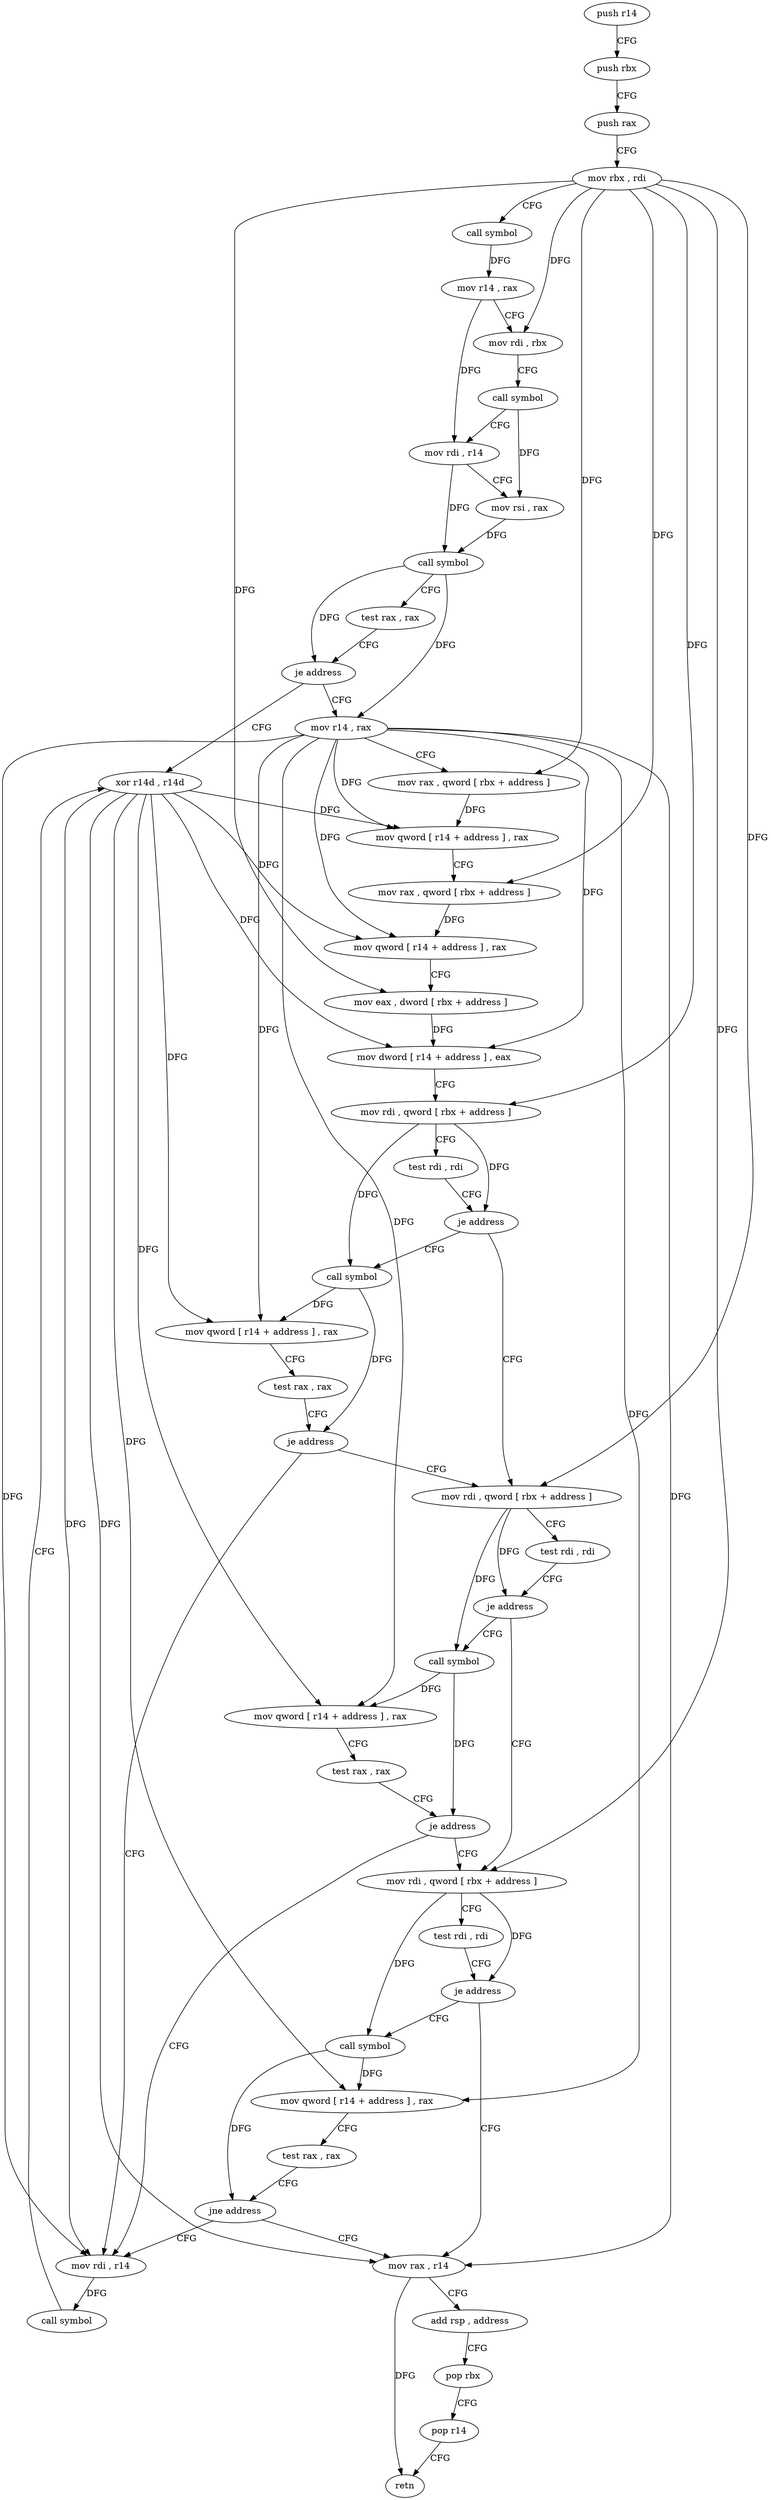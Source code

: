 digraph "func" {
"79968" [label = "push r14" ]
"79970" [label = "push rbx" ]
"79971" [label = "push rax" ]
"79972" [label = "mov rbx , rdi" ]
"79975" [label = "call symbol" ]
"79980" [label = "mov r14 , rax" ]
"79983" [label = "mov rdi , rbx" ]
"79986" [label = "call symbol" ]
"79991" [label = "mov rdi , r14" ]
"79994" [label = "mov rsi , rax" ]
"79997" [label = "call symbol" ]
"80002" [label = "test rax , rax" ]
"80005" [label = "je address" ]
"80110" [label = "xor r14d , r14d" ]
"80007" [label = "mov r14 , rax" ]
"80113" [label = "mov rax , r14" ]
"80010" [label = "mov rax , qword [ rbx + address ]" ]
"80014" [label = "mov qword [ r14 + address ] , rax" ]
"80018" [label = "mov rax , qword [ rbx + address ]" ]
"80022" [label = "mov qword [ r14 + address ] , rax" ]
"80026" [label = "mov eax , dword [ rbx + address ]" ]
"80029" [label = "mov dword [ r14 + address ] , eax" ]
"80033" [label = "mov rdi , qword [ rbx + address ]" ]
"80037" [label = "test rdi , rdi" ]
"80040" [label = "je address" ]
"80056" [label = "mov rdi , qword [ rbx + address ]" ]
"80042" [label = "call symbol" ]
"80060" [label = "test rdi , rdi" ]
"80063" [label = "je address" ]
"80079" [label = "mov rdi , qword [ rbx + address ]" ]
"80065" [label = "call symbol" ]
"80047" [label = "mov qword [ r14 + address ] , rax" ]
"80051" [label = "test rax , rax" ]
"80054" [label = "je address" ]
"80102" [label = "mov rdi , r14" ]
"80083" [label = "test rdi , rdi" ]
"80086" [label = "je address" ]
"80088" [label = "call symbol" ]
"80070" [label = "mov qword [ r14 + address ] , rax" ]
"80074" [label = "test rax , rax" ]
"80077" [label = "je address" ]
"80105" [label = "call symbol" ]
"80116" [label = "add rsp , address" ]
"80120" [label = "pop rbx" ]
"80121" [label = "pop r14" ]
"80123" [label = "retn" ]
"80093" [label = "mov qword [ r14 + address ] , rax" ]
"80097" [label = "test rax , rax" ]
"80100" [label = "jne address" ]
"79968" -> "79970" [ label = "CFG" ]
"79970" -> "79971" [ label = "CFG" ]
"79971" -> "79972" [ label = "CFG" ]
"79972" -> "79975" [ label = "CFG" ]
"79972" -> "79983" [ label = "DFG" ]
"79972" -> "80010" [ label = "DFG" ]
"79972" -> "80018" [ label = "DFG" ]
"79972" -> "80026" [ label = "DFG" ]
"79972" -> "80033" [ label = "DFG" ]
"79972" -> "80056" [ label = "DFG" ]
"79972" -> "80079" [ label = "DFG" ]
"79975" -> "79980" [ label = "DFG" ]
"79980" -> "79983" [ label = "CFG" ]
"79980" -> "79991" [ label = "DFG" ]
"79983" -> "79986" [ label = "CFG" ]
"79986" -> "79991" [ label = "CFG" ]
"79986" -> "79994" [ label = "DFG" ]
"79991" -> "79994" [ label = "CFG" ]
"79991" -> "79997" [ label = "DFG" ]
"79994" -> "79997" [ label = "DFG" ]
"79997" -> "80002" [ label = "CFG" ]
"79997" -> "80005" [ label = "DFG" ]
"79997" -> "80007" [ label = "DFG" ]
"80002" -> "80005" [ label = "CFG" ]
"80005" -> "80110" [ label = "CFG" ]
"80005" -> "80007" [ label = "CFG" ]
"80110" -> "80113" [ label = "DFG" ]
"80110" -> "80014" [ label = "DFG" ]
"80110" -> "80022" [ label = "DFG" ]
"80110" -> "80029" [ label = "DFG" ]
"80110" -> "80047" [ label = "DFG" ]
"80110" -> "80070" [ label = "DFG" ]
"80110" -> "80102" [ label = "DFG" ]
"80110" -> "80093" [ label = "DFG" ]
"80007" -> "80010" [ label = "CFG" ]
"80007" -> "80014" [ label = "DFG" ]
"80007" -> "80022" [ label = "DFG" ]
"80007" -> "80029" [ label = "DFG" ]
"80007" -> "80113" [ label = "DFG" ]
"80007" -> "80047" [ label = "DFG" ]
"80007" -> "80070" [ label = "DFG" ]
"80007" -> "80102" [ label = "DFG" ]
"80007" -> "80093" [ label = "DFG" ]
"80113" -> "80116" [ label = "CFG" ]
"80113" -> "80123" [ label = "DFG" ]
"80010" -> "80014" [ label = "DFG" ]
"80014" -> "80018" [ label = "CFG" ]
"80018" -> "80022" [ label = "DFG" ]
"80022" -> "80026" [ label = "CFG" ]
"80026" -> "80029" [ label = "DFG" ]
"80029" -> "80033" [ label = "CFG" ]
"80033" -> "80037" [ label = "CFG" ]
"80033" -> "80040" [ label = "DFG" ]
"80033" -> "80042" [ label = "DFG" ]
"80037" -> "80040" [ label = "CFG" ]
"80040" -> "80056" [ label = "CFG" ]
"80040" -> "80042" [ label = "CFG" ]
"80056" -> "80060" [ label = "CFG" ]
"80056" -> "80063" [ label = "DFG" ]
"80056" -> "80065" [ label = "DFG" ]
"80042" -> "80047" [ label = "DFG" ]
"80042" -> "80054" [ label = "DFG" ]
"80060" -> "80063" [ label = "CFG" ]
"80063" -> "80079" [ label = "CFG" ]
"80063" -> "80065" [ label = "CFG" ]
"80079" -> "80083" [ label = "CFG" ]
"80079" -> "80086" [ label = "DFG" ]
"80079" -> "80088" [ label = "DFG" ]
"80065" -> "80070" [ label = "DFG" ]
"80065" -> "80077" [ label = "DFG" ]
"80047" -> "80051" [ label = "CFG" ]
"80051" -> "80054" [ label = "CFG" ]
"80054" -> "80102" [ label = "CFG" ]
"80054" -> "80056" [ label = "CFG" ]
"80102" -> "80105" [ label = "DFG" ]
"80083" -> "80086" [ label = "CFG" ]
"80086" -> "80113" [ label = "CFG" ]
"80086" -> "80088" [ label = "CFG" ]
"80088" -> "80093" [ label = "DFG" ]
"80088" -> "80100" [ label = "DFG" ]
"80070" -> "80074" [ label = "CFG" ]
"80074" -> "80077" [ label = "CFG" ]
"80077" -> "80102" [ label = "CFG" ]
"80077" -> "80079" [ label = "CFG" ]
"80105" -> "80110" [ label = "CFG" ]
"80116" -> "80120" [ label = "CFG" ]
"80120" -> "80121" [ label = "CFG" ]
"80121" -> "80123" [ label = "CFG" ]
"80093" -> "80097" [ label = "CFG" ]
"80097" -> "80100" [ label = "CFG" ]
"80100" -> "80113" [ label = "CFG" ]
"80100" -> "80102" [ label = "CFG" ]
}
